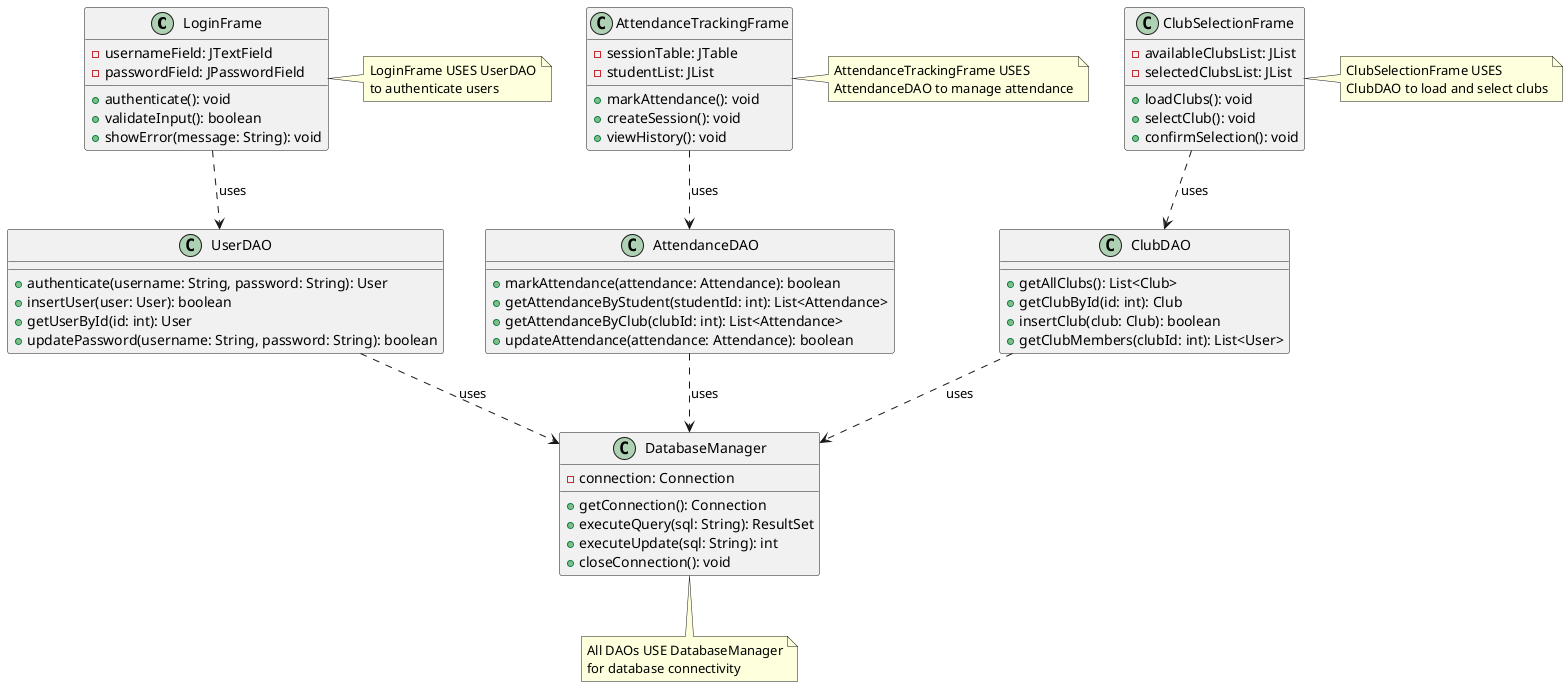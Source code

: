 @startuml DAO Association Relationships (USES)

class LoginFrame {
    -usernameField: JTextField
    -passwordField: JPasswordField
    +authenticate(): void
    +validateInput(): boolean
    +showError(message: String): void
}

class UserDAO {
    +authenticate(username: String, password: String): User
    +insertUser(user: User): boolean
    +getUserById(id: int): User
    +updatePassword(username: String, password: String): boolean
}

class AttendanceTrackingFrame {
    -sessionTable: JTable
    -studentList: JList
    +markAttendance(): void
    +createSession(): void
    +viewHistory(): void
}

class AttendanceDAO {
    +markAttendance(attendance: Attendance): boolean
    +getAttendanceByStudent(studentId: int): List<Attendance>
    +getAttendanceByClub(clubId: int): List<Attendance>
    +updateAttendance(attendance: Attendance): boolean
}

class ClubSelectionFrame {
    -availableClubsList: JList
    -selectedClubsList: JList
    +loadClubs(): void
    +selectClub(): void
    +confirmSelection(): void
}

class ClubDAO {
    +getAllClubs(): List<Club>
    +getClubById(id: int): Club
    +insertClub(club: Club): boolean
    +getClubMembers(clubId: int): List<User>
}

class DatabaseManager {
    -connection: Connection
    +getConnection(): Connection
    +executeQuery(sql: String): ResultSet
    +executeUpdate(sql: String): int
    +closeConnection(): void
}

' Association relationships (USES)
LoginFrame ..> UserDAO : uses
AttendanceTrackingFrame ..> AttendanceDAO : uses
ClubSelectionFrame ..> ClubDAO : uses

UserDAO ..> DatabaseManager : uses
AttendanceDAO ..> DatabaseManager : uses
ClubDAO ..> DatabaseManager : uses

note right of LoginFrame : LoginFrame USES UserDAO\nto authenticate users
note right of AttendanceTrackingFrame : AttendanceTrackingFrame USES\nAttendanceDAO to manage attendance
note right of ClubSelectionFrame : ClubSelectionFrame USES\nClubDAO to load and select clubs
note bottom of DatabaseManager : All DAOs USE DatabaseManager\nfor database connectivity

@enduml